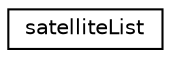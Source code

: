 digraph "Graphical Class Hierarchy"
{
  edge [fontname="Helvetica",fontsize="10",labelfontname="Helvetica",labelfontsize="10"];
  node [fontname="Helvetica",fontsize="10",shape=record];
  rankdir="LR";
  Node0 [label="satelliteList",height=0.2,width=0.4,color="black", fillcolor="white", style="filled",URL="$classsatelliteList.html"];
}
